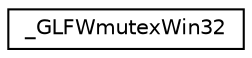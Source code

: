 digraph "Graphical Class Hierarchy"
{
 // LATEX_PDF_SIZE
  edge [fontname="Helvetica",fontsize="10",labelfontname="Helvetica",labelfontsize="10"];
  node [fontname="Helvetica",fontsize="10",shape=record];
  rankdir="LR";
  Node0 [label="_GLFWmutexWin32",height=0.2,width=0.4,color="black", fillcolor="white", style="filled",URL="$struct__GLFWmutexWin32.html",tooltip=" "];
}
